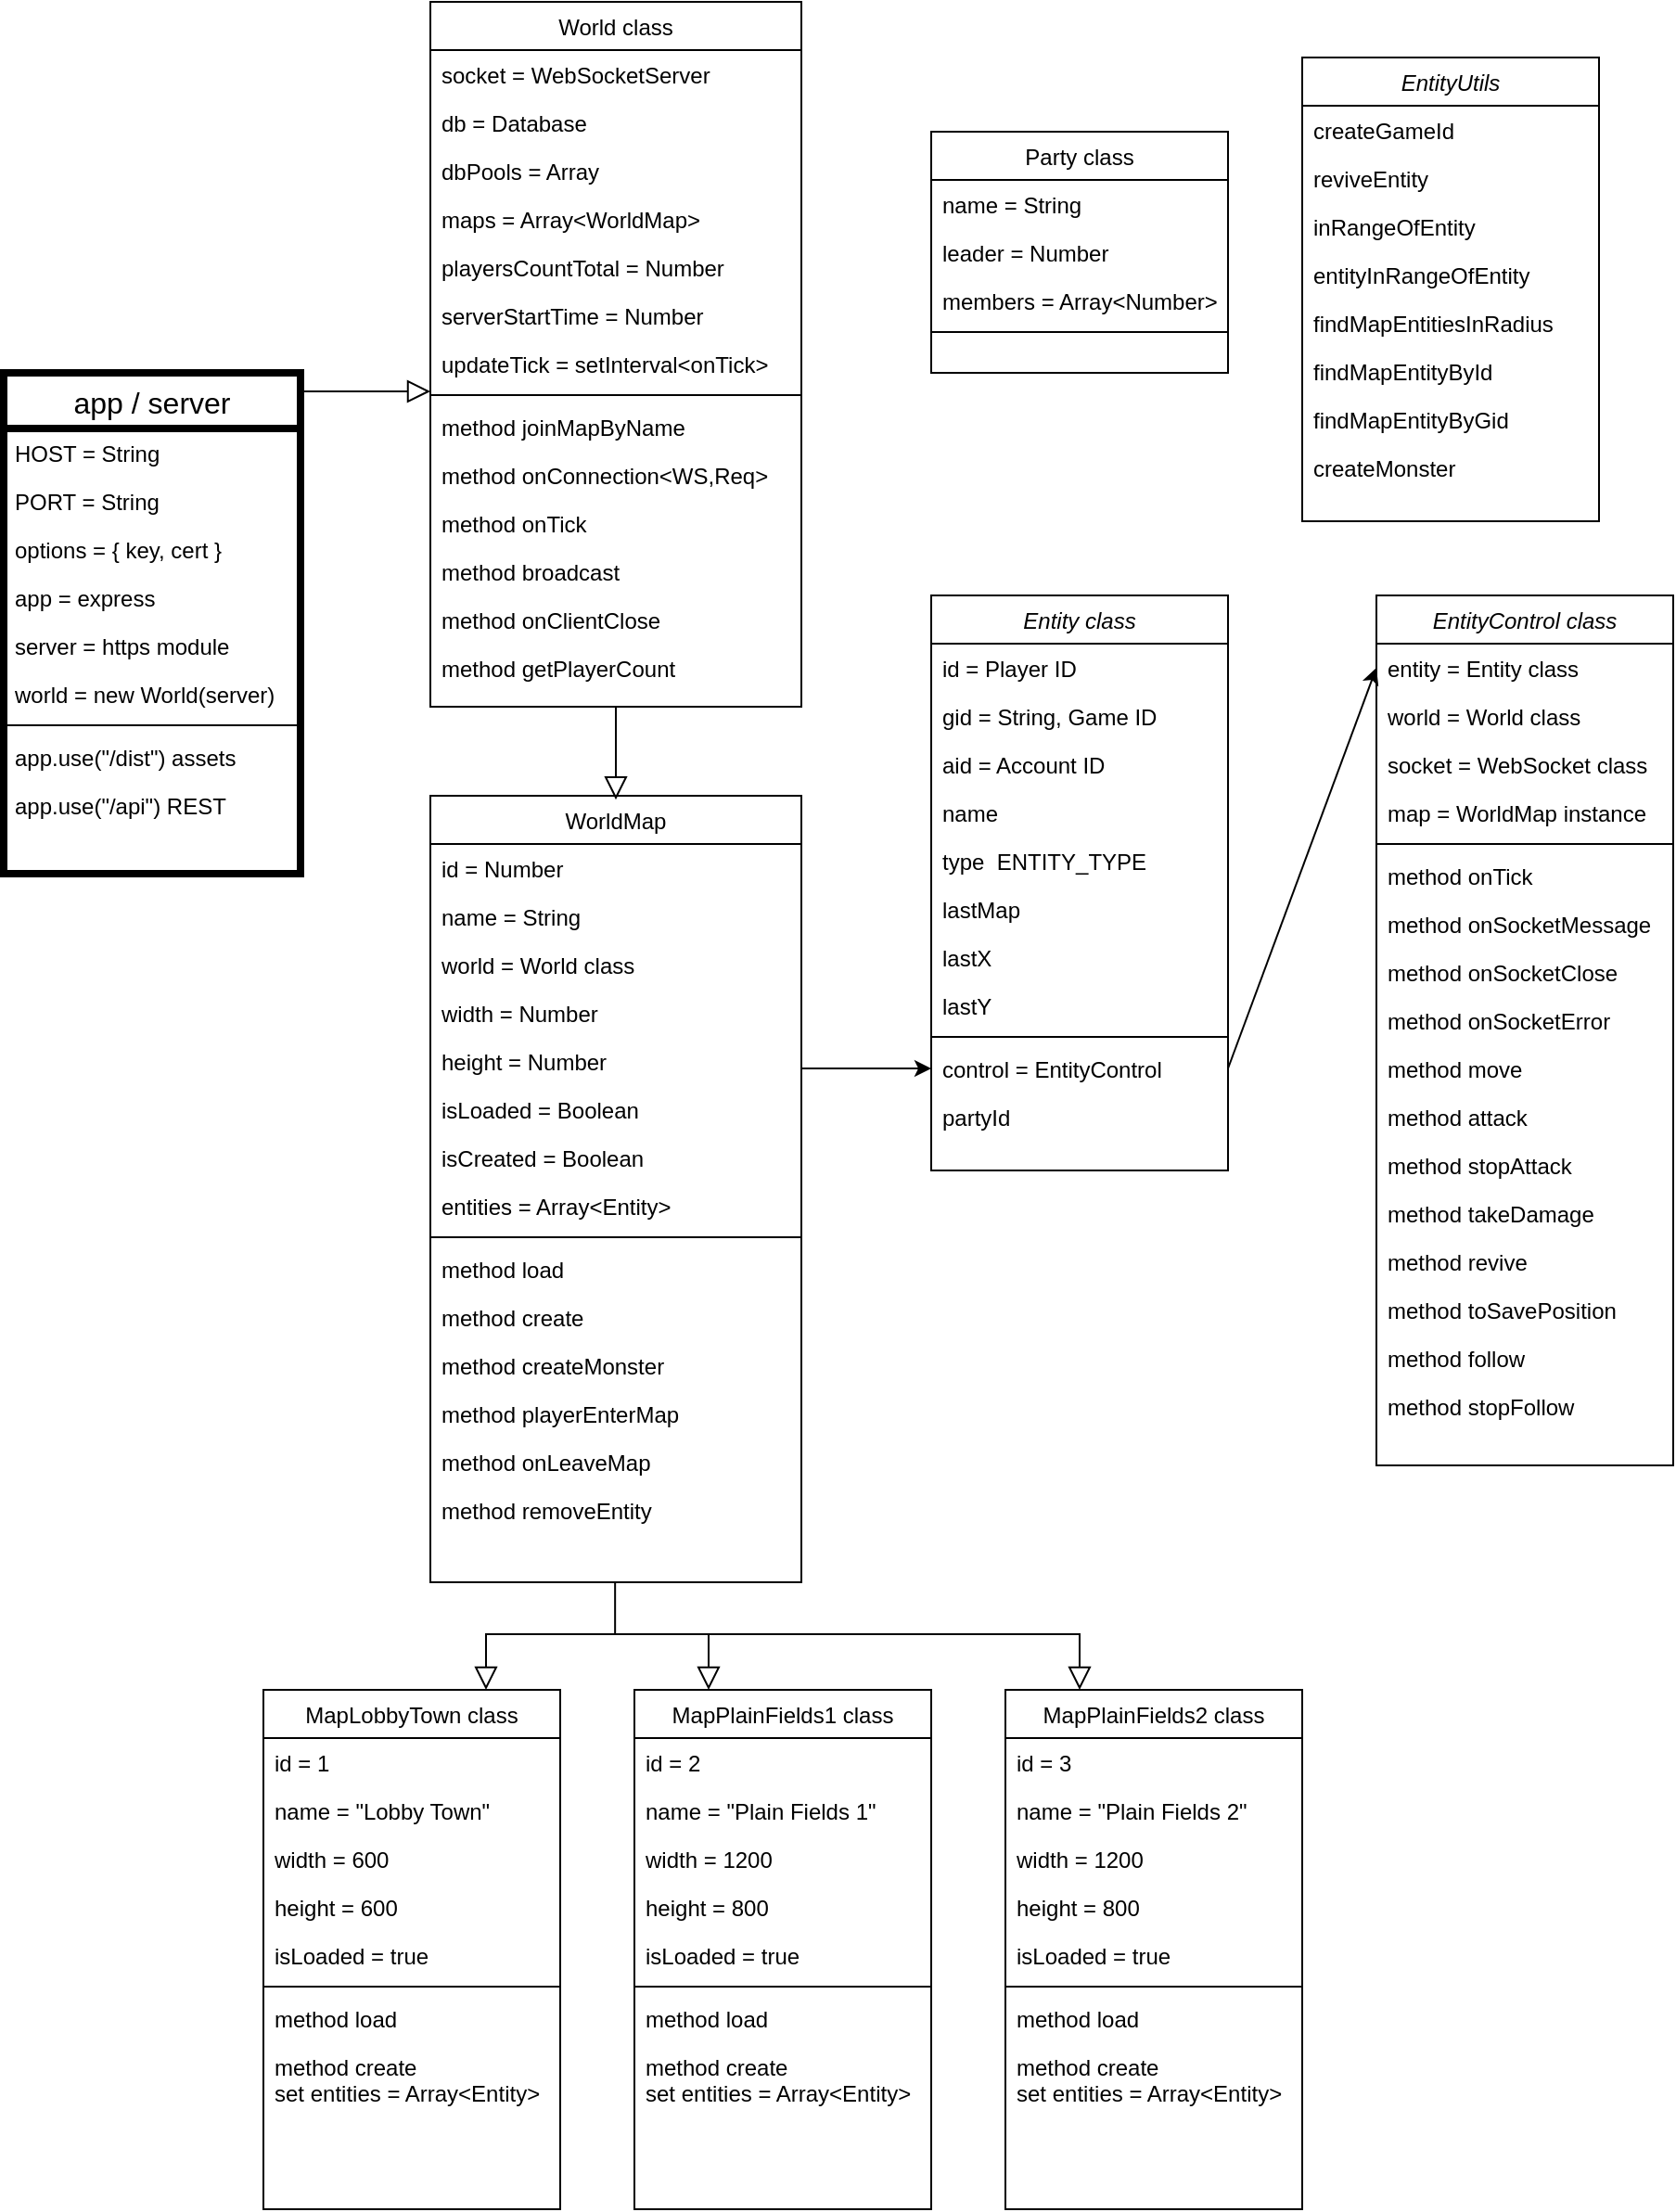 <mxfile>
    <diagram id="C5RBs43oDa-KdzZeNtuy" name="Version 1">
        <mxGraphModel dx="3394" dy="1139" grid="1" gridSize="10" guides="1" tooltips="1" connect="1" arrows="1" fold="1" page="1" pageScale="1" pageWidth="827" pageHeight="1169" math="0" shadow="0">
            <root>
                <mxCell id="WIyWlLk6GJQsqaUBKTNV-0"/>
                <mxCell id="WIyWlLk6GJQsqaUBKTNV-1" parent="WIyWlLk6GJQsqaUBKTNV-0"/>
                <mxCell id="XPPQuo-tTgABeoyh9l_d-0" value="Entity class" style="swimlane;fontStyle=2;align=center;verticalAlign=top;childLayout=stackLayout;horizontal=1;startSize=26;horizontalStack=0;resizeParent=1;resizeLast=0;collapsible=1;marginBottom=0;rounded=0;shadow=0;strokeWidth=1;" parent="WIyWlLk6GJQsqaUBKTNV-1" vertex="1">
                    <mxGeometry x="-280" y="370" width="160" height="310" as="geometry">
                        <mxRectangle x="220" y="120" width="160" height="26" as="alternateBounds"/>
                    </mxGeometry>
                </mxCell>
                <mxCell id="XPPQuo-tTgABeoyh9l_d-1" value="id = Player ID" style="text;align=left;verticalAlign=top;spacingLeft=4;spacingRight=4;overflow=hidden;rotatable=0;points=[[0,0.5],[1,0.5]];portConstraint=eastwest;" parent="XPPQuo-tTgABeoyh9l_d-0" vertex="1">
                    <mxGeometry y="26" width="160" height="26" as="geometry"/>
                </mxCell>
                <mxCell id="XPPQuo-tTgABeoyh9l_d-2" value="gid = String, Game ID" style="text;align=left;verticalAlign=top;spacingLeft=4;spacingRight=4;overflow=hidden;rotatable=0;points=[[0,0.5],[1,0.5]];portConstraint=eastwest;rounded=0;shadow=0;html=0;" parent="XPPQuo-tTgABeoyh9l_d-0" vertex="1">
                    <mxGeometry y="52" width="160" height="26" as="geometry"/>
                </mxCell>
                <mxCell id="XPPQuo-tTgABeoyh9l_d-3" value="aid = Account ID" style="text;align=left;verticalAlign=top;spacingLeft=4;spacingRight=4;overflow=hidden;rotatable=0;points=[[0,0.5],[1,0.5]];portConstraint=eastwest;rounded=0;shadow=0;html=0;" parent="XPPQuo-tTgABeoyh9l_d-0" vertex="1">
                    <mxGeometry y="78" width="160" height="26" as="geometry"/>
                </mxCell>
                <mxCell id="XPPQuo-tTgABeoyh9l_d-4" value="name" style="text;align=left;verticalAlign=top;spacingLeft=4;spacingRight=4;overflow=hidden;rotatable=0;points=[[0,0.5],[1,0.5]];portConstraint=eastwest;rounded=0;shadow=0;html=0;" parent="XPPQuo-tTgABeoyh9l_d-0" vertex="1">
                    <mxGeometry y="104" width="160" height="26" as="geometry"/>
                </mxCell>
                <mxCell id="XPPQuo-tTgABeoyh9l_d-5" value="type  ENTITY_TYPE" style="text;align=left;verticalAlign=top;spacingLeft=4;spacingRight=4;overflow=hidden;rotatable=0;points=[[0,0.5],[1,0.5]];portConstraint=eastwest;rounded=0;shadow=0;html=0;" parent="XPPQuo-tTgABeoyh9l_d-0" vertex="1">
                    <mxGeometry y="130" width="160" height="26" as="geometry"/>
                </mxCell>
                <mxCell id="XPPQuo-tTgABeoyh9l_d-6" value="lastMap" style="text;align=left;verticalAlign=top;spacingLeft=4;spacingRight=4;overflow=hidden;rotatable=0;points=[[0,0.5],[1,0.5]];portConstraint=eastwest;" parent="XPPQuo-tTgABeoyh9l_d-0" vertex="1">
                    <mxGeometry y="156" width="160" height="26" as="geometry"/>
                </mxCell>
                <mxCell id="XPPQuo-tTgABeoyh9l_d-7" value="lastX" style="text;align=left;verticalAlign=top;spacingLeft=4;spacingRight=4;overflow=hidden;rotatable=0;points=[[0,0.5],[1,0.5]];portConstraint=eastwest;rounded=0;shadow=0;html=0;" parent="XPPQuo-tTgABeoyh9l_d-0" vertex="1">
                    <mxGeometry y="182" width="160" height="26" as="geometry"/>
                </mxCell>
                <mxCell id="XPPQuo-tTgABeoyh9l_d-8" value="lastY" style="text;align=left;verticalAlign=top;spacingLeft=4;spacingRight=4;overflow=hidden;rotatable=0;points=[[0,0.5],[1,0.5]];portConstraint=eastwest;rounded=0;shadow=0;html=0;" parent="XPPQuo-tTgABeoyh9l_d-0" vertex="1">
                    <mxGeometry y="208" width="160" height="26" as="geometry"/>
                </mxCell>
                <mxCell id="XPPQuo-tTgABeoyh9l_d-9" value="" style="line;html=1;strokeWidth=1;align=left;verticalAlign=middle;spacingTop=-1;spacingLeft=3;spacingRight=3;rotatable=0;labelPosition=right;points=[];portConstraint=eastwest;" parent="XPPQuo-tTgABeoyh9l_d-0" vertex="1">
                    <mxGeometry y="234" width="160" height="8" as="geometry"/>
                </mxCell>
                <mxCell id="XPPQuo-tTgABeoyh9l_d-10" value="control = EntityControl" style="text;align=left;verticalAlign=top;spacingLeft=4;spacingRight=4;overflow=hidden;rotatable=0;points=[[0,0.5],[1,0.5]];portConstraint=eastwest;rounded=0;shadow=0;html=0;" parent="XPPQuo-tTgABeoyh9l_d-0" vertex="1">
                    <mxGeometry y="242" width="160" height="26" as="geometry"/>
                </mxCell>
                <mxCell id="XPPQuo-tTgABeoyh9l_d-11" value="partyId" style="text;align=left;verticalAlign=top;spacingLeft=4;spacingRight=4;overflow=hidden;rotatable=0;points=[[0,0.5],[1,0.5]];portConstraint=eastwest;rounded=0;shadow=0;html=0;" parent="XPPQuo-tTgABeoyh9l_d-0" vertex="1">
                    <mxGeometry y="268" width="160" height="26" as="geometry"/>
                </mxCell>
                <mxCell id="XPPQuo-tTgABeoyh9l_d-12" value="Party class" style="swimlane;fontStyle=0;align=center;verticalAlign=top;childLayout=stackLayout;horizontal=1;startSize=26;horizontalStack=0;resizeParent=1;resizeLast=0;collapsible=1;marginBottom=0;rounded=0;shadow=0;strokeWidth=1;" parent="WIyWlLk6GJQsqaUBKTNV-1" vertex="1">
                    <mxGeometry x="-280" y="120" width="160" height="130" as="geometry">
                        <mxRectangle x="550" y="140" width="160" height="26" as="alternateBounds"/>
                    </mxGeometry>
                </mxCell>
                <mxCell id="XPPQuo-tTgABeoyh9l_d-13" value="name = String" style="text;align=left;verticalAlign=top;spacingLeft=4;spacingRight=4;overflow=hidden;rotatable=0;points=[[0,0.5],[1,0.5]];portConstraint=eastwest;" parent="XPPQuo-tTgABeoyh9l_d-12" vertex="1">
                    <mxGeometry y="26" width="160" height="26" as="geometry"/>
                </mxCell>
                <mxCell id="XPPQuo-tTgABeoyh9l_d-14" value="leader = Number" style="text;align=left;verticalAlign=top;spacingLeft=4;spacingRight=4;overflow=hidden;rotatable=0;points=[[0,0.5],[1,0.5]];portConstraint=eastwest;rounded=0;shadow=0;html=0;" parent="XPPQuo-tTgABeoyh9l_d-12" vertex="1">
                    <mxGeometry y="52" width="160" height="26" as="geometry"/>
                </mxCell>
                <mxCell id="XPPQuo-tTgABeoyh9l_d-15" value="members = Array&lt;Number&gt;" style="text;align=left;verticalAlign=top;spacingLeft=4;spacingRight=4;overflow=hidden;rotatable=0;points=[[0,0.5],[1,0.5]];portConstraint=eastwest;rounded=0;shadow=0;html=0;" parent="XPPQuo-tTgABeoyh9l_d-12" vertex="1">
                    <mxGeometry y="78" width="160" height="26" as="geometry"/>
                </mxCell>
                <mxCell id="XPPQuo-tTgABeoyh9l_d-16" value="" style="line;html=1;strokeWidth=1;align=left;verticalAlign=middle;spacingTop=-1;spacingLeft=3;spacingRight=3;rotatable=0;labelPosition=right;points=[];portConstraint=eastwest;" parent="XPPQuo-tTgABeoyh9l_d-12" vertex="1">
                    <mxGeometry y="104" width="160" height="8" as="geometry"/>
                </mxCell>
                <mxCell id="XPPQuo-tTgABeoyh9l_d-17" value="EntityControl class" style="swimlane;fontStyle=2;align=center;verticalAlign=top;childLayout=stackLayout;horizontal=1;startSize=26;horizontalStack=0;resizeParent=1;resizeLast=0;collapsible=1;marginBottom=0;rounded=0;shadow=0;strokeWidth=1;" parent="WIyWlLk6GJQsqaUBKTNV-1" vertex="1">
                    <mxGeometry x="-40" y="370" width="160" height="469" as="geometry">
                        <mxRectangle x="220" y="120" width="160" height="26" as="alternateBounds"/>
                    </mxGeometry>
                </mxCell>
                <mxCell id="XPPQuo-tTgABeoyh9l_d-18" value="entity = Entity class" style="text;align=left;verticalAlign=top;spacingLeft=4;spacingRight=4;overflow=hidden;rotatable=0;points=[[0,0.5],[1,0.5]];portConstraint=eastwest;rounded=0;shadow=0;html=0;" parent="XPPQuo-tTgABeoyh9l_d-17" vertex="1">
                    <mxGeometry y="26" width="160" height="26" as="geometry"/>
                </mxCell>
                <mxCell id="XPPQuo-tTgABeoyh9l_d-19" value="world = World class" style="text;align=left;verticalAlign=top;spacingLeft=4;spacingRight=4;overflow=hidden;rotatable=0;points=[[0,0.5],[1,0.5]];portConstraint=eastwest;rounded=0;shadow=0;html=0;" parent="XPPQuo-tTgABeoyh9l_d-17" vertex="1">
                    <mxGeometry y="52" width="160" height="26" as="geometry"/>
                </mxCell>
                <mxCell id="XPPQuo-tTgABeoyh9l_d-20" value="socket = WebSocket class" style="text;align=left;verticalAlign=top;spacingLeft=4;spacingRight=4;overflow=hidden;rotatable=0;points=[[0,0.5],[1,0.5]];portConstraint=eastwest;rounded=0;shadow=0;html=0;" parent="XPPQuo-tTgABeoyh9l_d-17" vertex="1">
                    <mxGeometry y="78" width="160" height="26" as="geometry"/>
                </mxCell>
                <mxCell id="XPPQuo-tTgABeoyh9l_d-21" value="map = WorldMap instance" style="text;align=left;verticalAlign=top;spacingLeft=4;spacingRight=4;overflow=hidden;rotatable=0;points=[[0,0.5],[1,0.5]];portConstraint=eastwest;rounded=0;shadow=0;html=0;" parent="XPPQuo-tTgABeoyh9l_d-17" vertex="1">
                    <mxGeometry y="104" width="160" height="26" as="geometry"/>
                </mxCell>
                <mxCell id="XPPQuo-tTgABeoyh9l_d-22" value="" style="line;html=1;strokeWidth=1;align=left;verticalAlign=middle;spacingTop=-1;spacingLeft=3;spacingRight=3;rotatable=0;labelPosition=right;points=[];portConstraint=eastwest;" parent="XPPQuo-tTgABeoyh9l_d-17" vertex="1">
                    <mxGeometry y="130" width="160" height="8" as="geometry"/>
                </mxCell>
                <mxCell id="XPPQuo-tTgABeoyh9l_d-23" value="method onTick" style="text;align=left;verticalAlign=top;spacingLeft=4;spacingRight=4;overflow=hidden;rotatable=0;points=[[0,0.5],[1,0.5]];portConstraint=eastwest;rounded=0;shadow=0;html=0;" parent="XPPQuo-tTgABeoyh9l_d-17" vertex="1">
                    <mxGeometry y="138" width="160" height="26" as="geometry"/>
                </mxCell>
                <mxCell id="XPPQuo-tTgABeoyh9l_d-24" value="method onSocketMessage" style="text;align=left;verticalAlign=top;spacingLeft=4;spacingRight=4;overflow=hidden;rotatable=0;points=[[0,0.5],[1,0.5]];portConstraint=eastwest;rounded=0;shadow=0;html=0;" parent="XPPQuo-tTgABeoyh9l_d-17" vertex="1">
                    <mxGeometry y="164" width="160" height="26" as="geometry"/>
                </mxCell>
                <mxCell id="XPPQuo-tTgABeoyh9l_d-25" value="method onSocketClose" style="text;align=left;verticalAlign=top;spacingLeft=4;spacingRight=4;overflow=hidden;rotatable=0;points=[[0,0.5],[1,0.5]];portConstraint=eastwest;rounded=0;shadow=0;html=0;" parent="XPPQuo-tTgABeoyh9l_d-17" vertex="1">
                    <mxGeometry y="190" width="160" height="26" as="geometry"/>
                </mxCell>
                <mxCell id="XPPQuo-tTgABeoyh9l_d-26" value="method onSocketError" style="text;align=left;verticalAlign=top;spacingLeft=4;spacingRight=4;overflow=hidden;rotatable=0;points=[[0,0.5],[1,0.5]];portConstraint=eastwest;rounded=0;shadow=0;html=0;" parent="XPPQuo-tTgABeoyh9l_d-17" vertex="1">
                    <mxGeometry y="216" width="160" height="26" as="geometry"/>
                </mxCell>
                <mxCell id="XPPQuo-tTgABeoyh9l_d-27" value="method move" style="text;align=left;verticalAlign=top;spacingLeft=4;spacingRight=4;overflow=hidden;rotatable=0;points=[[0,0.5],[1,0.5]];portConstraint=eastwest;rounded=0;shadow=0;html=0;" parent="XPPQuo-tTgABeoyh9l_d-17" vertex="1">
                    <mxGeometry y="242" width="160" height="26" as="geometry"/>
                </mxCell>
                <mxCell id="XPPQuo-tTgABeoyh9l_d-28" value="method attack" style="text;align=left;verticalAlign=top;spacingLeft=4;spacingRight=4;overflow=hidden;rotatable=0;points=[[0,0.5],[1,0.5]];portConstraint=eastwest;rounded=0;shadow=0;html=0;" parent="XPPQuo-tTgABeoyh9l_d-17" vertex="1">
                    <mxGeometry y="268" width="160" height="26" as="geometry"/>
                </mxCell>
                <mxCell id="XPPQuo-tTgABeoyh9l_d-29" value="method stopAttack" style="text;align=left;verticalAlign=top;spacingLeft=4;spacingRight=4;overflow=hidden;rotatable=0;points=[[0,0.5],[1,0.5]];portConstraint=eastwest;rounded=0;shadow=0;html=0;" parent="XPPQuo-tTgABeoyh9l_d-17" vertex="1">
                    <mxGeometry y="294" width="160" height="26" as="geometry"/>
                </mxCell>
                <mxCell id="XPPQuo-tTgABeoyh9l_d-30" value="method takeDamage" style="text;align=left;verticalAlign=top;spacingLeft=4;spacingRight=4;overflow=hidden;rotatable=0;points=[[0,0.5],[1,0.5]];portConstraint=eastwest;rounded=0;shadow=0;html=0;" parent="XPPQuo-tTgABeoyh9l_d-17" vertex="1">
                    <mxGeometry y="320" width="160" height="26" as="geometry"/>
                </mxCell>
                <mxCell id="XPPQuo-tTgABeoyh9l_d-31" value="method revive" style="text;align=left;verticalAlign=top;spacingLeft=4;spacingRight=4;overflow=hidden;rotatable=0;points=[[0,0.5],[1,0.5]];portConstraint=eastwest;rounded=0;shadow=0;html=0;" parent="XPPQuo-tTgABeoyh9l_d-17" vertex="1">
                    <mxGeometry y="346" width="160" height="26" as="geometry"/>
                </mxCell>
                <mxCell id="XPPQuo-tTgABeoyh9l_d-32" value="method toSavePosition" style="text;align=left;verticalAlign=top;spacingLeft=4;spacingRight=4;overflow=hidden;rotatable=0;points=[[0,0.5],[1,0.5]];portConstraint=eastwest;rounded=0;shadow=0;html=0;" parent="XPPQuo-tTgABeoyh9l_d-17" vertex="1">
                    <mxGeometry y="372" width="160" height="26" as="geometry"/>
                </mxCell>
                <mxCell id="XPPQuo-tTgABeoyh9l_d-33" value="method follow" style="text;align=left;verticalAlign=top;spacingLeft=4;spacingRight=4;overflow=hidden;rotatable=0;points=[[0,0.5],[1,0.5]];portConstraint=eastwest;rounded=0;shadow=0;html=0;" parent="XPPQuo-tTgABeoyh9l_d-17" vertex="1">
                    <mxGeometry y="398" width="160" height="26" as="geometry"/>
                </mxCell>
                <mxCell id="XPPQuo-tTgABeoyh9l_d-34" value="method stopFollow" style="text;align=left;verticalAlign=top;spacingLeft=4;spacingRight=4;overflow=hidden;rotatable=0;points=[[0,0.5],[1,0.5]];portConstraint=eastwest;rounded=0;shadow=0;html=0;" parent="XPPQuo-tTgABeoyh9l_d-17" vertex="1">
                    <mxGeometry y="424" width="160" height="26" as="geometry"/>
                </mxCell>
                <mxCell id="XPPQuo-tTgABeoyh9l_d-35" value="EntityUtils" style="swimlane;fontStyle=2;align=center;verticalAlign=top;childLayout=stackLayout;horizontal=1;startSize=26;horizontalStack=0;resizeParent=1;resizeLast=0;collapsible=1;marginBottom=0;rounded=0;shadow=0;strokeWidth=1;" parent="WIyWlLk6GJQsqaUBKTNV-1" vertex="1">
                    <mxGeometry x="-80" y="80" width="160" height="250" as="geometry">
                        <mxRectangle x="220" y="120" width="160" height="26" as="alternateBounds"/>
                    </mxGeometry>
                </mxCell>
                <mxCell id="XPPQuo-tTgABeoyh9l_d-36" value="createGameId" style="text;align=left;verticalAlign=top;spacingLeft=4;spacingRight=4;overflow=hidden;rotatable=0;points=[[0,0.5],[1,0.5]];portConstraint=eastwest;rounded=0;shadow=0;html=0;" parent="XPPQuo-tTgABeoyh9l_d-35" vertex="1">
                    <mxGeometry y="26" width="160" height="26" as="geometry"/>
                </mxCell>
                <mxCell id="XPPQuo-tTgABeoyh9l_d-37" value="reviveEntity" style="text;align=left;verticalAlign=top;spacingLeft=4;spacingRight=4;overflow=hidden;rotatable=0;points=[[0,0.5],[1,0.5]];portConstraint=eastwest;rounded=0;shadow=0;html=0;" parent="XPPQuo-tTgABeoyh9l_d-35" vertex="1">
                    <mxGeometry y="52" width="160" height="26" as="geometry"/>
                </mxCell>
                <mxCell id="XPPQuo-tTgABeoyh9l_d-38" value="inRangeOfEntity" style="text;align=left;verticalAlign=top;spacingLeft=4;spacingRight=4;overflow=hidden;rotatable=0;points=[[0,0.5],[1,0.5]];portConstraint=eastwest;rounded=0;shadow=0;html=0;" parent="XPPQuo-tTgABeoyh9l_d-35" vertex="1">
                    <mxGeometry y="78" width="160" height="26" as="geometry"/>
                </mxCell>
                <mxCell id="XPPQuo-tTgABeoyh9l_d-39" value="entityInRangeOfEntity" style="text;align=left;verticalAlign=top;spacingLeft=4;spacingRight=4;overflow=hidden;rotatable=0;points=[[0,0.5],[1,0.5]];portConstraint=eastwest;rounded=0;shadow=0;html=0;" parent="XPPQuo-tTgABeoyh9l_d-35" vertex="1">
                    <mxGeometry y="104" width="160" height="26" as="geometry"/>
                </mxCell>
                <mxCell id="XPPQuo-tTgABeoyh9l_d-40" value="findMapEntitiesInRadius" style="text;align=left;verticalAlign=top;spacingLeft=4;spacingRight=4;overflow=hidden;rotatable=0;points=[[0,0.5],[1,0.5]];portConstraint=eastwest;rounded=0;shadow=0;html=0;" parent="XPPQuo-tTgABeoyh9l_d-35" vertex="1">
                    <mxGeometry y="130" width="160" height="26" as="geometry"/>
                </mxCell>
                <mxCell id="XPPQuo-tTgABeoyh9l_d-41" value="findMapEntityById" style="text;align=left;verticalAlign=top;spacingLeft=4;spacingRight=4;overflow=hidden;rotatable=0;points=[[0,0.5],[1,0.5]];portConstraint=eastwest;rounded=0;shadow=0;html=0;" parent="XPPQuo-tTgABeoyh9l_d-35" vertex="1">
                    <mxGeometry y="156" width="160" height="26" as="geometry"/>
                </mxCell>
                <mxCell id="XPPQuo-tTgABeoyh9l_d-42" value="findMapEntityByGid" style="text;align=left;verticalAlign=top;spacingLeft=4;spacingRight=4;overflow=hidden;rotatable=0;points=[[0,0.5],[1,0.5]];portConstraint=eastwest;rounded=0;shadow=0;html=0;" parent="XPPQuo-tTgABeoyh9l_d-35" vertex="1">
                    <mxGeometry y="182" width="160" height="26" as="geometry"/>
                </mxCell>
                <mxCell id="XPPQuo-tTgABeoyh9l_d-43" value="createMonster" style="text;align=left;verticalAlign=top;spacingLeft=4;spacingRight=4;overflow=hidden;rotatable=0;points=[[0,0.5],[1,0.5]];portConstraint=eastwest;rounded=0;shadow=0;html=0;" parent="XPPQuo-tTgABeoyh9l_d-35" vertex="1">
                    <mxGeometry y="208" width="160" height="26" as="geometry"/>
                </mxCell>
                <mxCell id="XPPQuo-tTgABeoyh9l_d-44" value="WorldMap" style="swimlane;fontStyle=0;align=center;verticalAlign=top;childLayout=stackLayout;horizontal=1;startSize=26;horizontalStack=0;resizeParent=1;resizeLast=0;collapsible=1;marginBottom=0;rounded=0;shadow=0;strokeWidth=1;" parent="WIyWlLk6GJQsqaUBKTNV-1" vertex="1">
                    <mxGeometry x="-550" y="478" width="200" height="424" as="geometry">
                        <mxRectangle x="550" y="140" width="160" height="26" as="alternateBounds"/>
                    </mxGeometry>
                </mxCell>
                <mxCell id="XPPQuo-tTgABeoyh9l_d-45" value="id = Number" style="text;align=left;verticalAlign=top;spacingLeft=4;spacingRight=4;overflow=hidden;rotatable=0;points=[[0,0.5],[1,0.5]];portConstraint=eastwest;" parent="XPPQuo-tTgABeoyh9l_d-44" vertex="1">
                    <mxGeometry y="26" width="200" height="26" as="geometry"/>
                </mxCell>
                <mxCell id="XPPQuo-tTgABeoyh9l_d-46" value="name = String" style="text;align=left;verticalAlign=top;spacingLeft=4;spacingRight=4;overflow=hidden;rotatable=0;points=[[0,0.5],[1,0.5]];portConstraint=eastwest;rounded=0;shadow=0;html=0;" parent="XPPQuo-tTgABeoyh9l_d-44" vertex="1">
                    <mxGeometry y="52" width="200" height="26" as="geometry"/>
                </mxCell>
                <mxCell id="XPPQuo-tTgABeoyh9l_d-47" value="world = World class" style="text;align=left;verticalAlign=top;spacingLeft=4;spacingRight=4;overflow=hidden;rotatable=0;points=[[0,0.5],[1,0.5]];portConstraint=eastwest;rounded=0;shadow=0;html=0;" parent="XPPQuo-tTgABeoyh9l_d-44" vertex="1">
                    <mxGeometry y="78" width="200" height="26" as="geometry"/>
                </mxCell>
                <mxCell id="XPPQuo-tTgABeoyh9l_d-48" value="width = Number" style="text;align=left;verticalAlign=top;spacingLeft=4;spacingRight=4;overflow=hidden;rotatable=0;points=[[0,0.5],[1,0.5]];portConstraint=eastwest;" parent="XPPQuo-tTgABeoyh9l_d-44" vertex="1">
                    <mxGeometry y="104" width="200" height="26" as="geometry"/>
                </mxCell>
                <mxCell id="XPPQuo-tTgABeoyh9l_d-49" value="height = Number" style="text;align=left;verticalAlign=top;spacingLeft=4;spacingRight=4;overflow=hidden;rotatable=0;points=[[0,0.5],[1,0.5]];portConstraint=eastwest;" parent="XPPQuo-tTgABeoyh9l_d-44" vertex="1">
                    <mxGeometry y="130" width="200" height="26" as="geometry"/>
                </mxCell>
                <mxCell id="XPPQuo-tTgABeoyh9l_d-50" value="isLoaded = Boolean" style="text;align=left;verticalAlign=top;spacingLeft=4;spacingRight=4;overflow=hidden;rotatable=0;points=[[0,0.5],[1,0.5]];portConstraint=eastwest;" parent="XPPQuo-tTgABeoyh9l_d-44" vertex="1">
                    <mxGeometry y="156" width="200" height="26" as="geometry"/>
                </mxCell>
                <mxCell id="XPPQuo-tTgABeoyh9l_d-51" value="isCreated = Boolean" style="text;align=left;verticalAlign=top;spacingLeft=4;spacingRight=4;overflow=hidden;rotatable=0;points=[[0,0.5],[1,0.5]];portConstraint=eastwest;" parent="XPPQuo-tTgABeoyh9l_d-44" vertex="1">
                    <mxGeometry y="182" width="200" height="26" as="geometry"/>
                </mxCell>
                <mxCell id="XPPQuo-tTgABeoyh9l_d-52" value="entities = Array&lt;Entity&gt;" style="text;align=left;verticalAlign=top;spacingLeft=4;spacingRight=4;overflow=hidden;rotatable=0;points=[[0,0.5],[1,0.5]];portConstraint=eastwest;" parent="XPPQuo-tTgABeoyh9l_d-44" vertex="1">
                    <mxGeometry y="208" width="200" height="26" as="geometry"/>
                </mxCell>
                <mxCell id="XPPQuo-tTgABeoyh9l_d-53" value="" style="line;html=1;strokeWidth=1;align=left;verticalAlign=middle;spacingTop=-1;spacingLeft=3;spacingRight=3;rotatable=0;labelPosition=right;points=[];portConstraint=eastwest;" parent="XPPQuo-tTgABeoyh9l_d-44" vertex="1">
                    <mxGeometry y="234" width="200" height="8" as="geometry"/>
                </mxCell>
                <mxCell id="XPPQuo-tTgABeoyh9l_d-54" value="method load" style="text;align=left;verticalAlign=top;spacingLeft=4;spacingRight=4;overflow=hidden;rotatable=0;points=[[0,0.5],[1,0.5]];portConstraint=eastwest;" parent="XPPQuo-tTgABeoyh9l_d-44" vertex="1">
                    <mxGeometry y="242" width="200" height="26" as="geometry"/>
                </mxCell>
                <mxCell id="XPPQuo-tTgABeoyh9l_d-55" value="method create" style="text;align=left;verticalAlign=top;spacingLeft=4;spacingRight=4;overflow=hidden;rotatable=0;points=[[0,0.5],[1,0.5]];portConstraint=eastwest;" parent="XPPQuo-tTgABeoyh9l_d-44" vertex="1">
                    <mxGeometry y="268" width="200" height="26" as="geometry"/>
                </mxCell>
                <mxCell id="XPPQuo-tTgABeoyh9l_d-56" value="method createMonster" style="text;align=left;verticalAlign=top;spacingLeft=4;spacingRight=4;overflow=hidden;rotatable=0;points=[[0,0.5],[1,0.5]];portConstraint=eastwest;" parent="XPPQuo-tTgABeoyh9l_d-44" vertex="1">
                    <mxGeometry y="294" width="200" height="26" as="geometry"/>
                </mxCell>
                <mxCell id="XPPQuo-tTgABeoyh9l_d-57" value="method playerEnterMap" style="text;align=left;verticalAlign=top;spacingLeft=4;spacingRight=4;overflow=hidden;rotatable=0;points=[[0,0.5],[1,0.5]];portConstraint=eastwest;" parent="XPPQuo-tTgABeoyh9l_d-44" vertex="1">
                    <mxGeometry y="320" width="200" height="26" as="geometry"/>
                </mxCell>
                <mxCell id="XPPQuo-tTgABeoyh9l_d-58" value="method onLeaveMap" style="text;align=left;verticalAlign=top;spacingLeft=4;spacingRight=4;overflow=hidden;rotatable=0;points=[[0,0.5],[1,0.5]];portConstraint=eastwest;" parent="XPPQuo-tTgABeoyh9l_d-44" vertex="1">
                    <mxGeometry y="346" width="200" height="26" as="geometry"/>
                </mxCell>
                <mxCell id="XPPQuo-tTgABeoyh9l_d-59" value="method removeEntity" style="text;align=left;verticalAlign=top;spacingLeft=4;spacingRight=4;overflow=hidden;rotatable=0;points=[[0,0.5],[1,0.5]];portConstraint=eastwest;" parent="XPPQuo-tTgABeoyh9l_d-44" vertex="1">
                    <mxGeometry y="372" width="200" height="26" as="geometry"/>
                </mxCell>
                <mxCell id="XPPQuo-tTgABeoyh9l_d-60" value="MapLobbyTown class" style="swimlane;fontStyle=0;align=center;verticalAlign=top;childLayout=stackLayout;horizontal=1;startSize=26;horizontalStack=0;resizeParent=1;resizeLast=0;collapsible=1;marginBottom=0;rounded=0;shadow=0;strokeWidth=1;" parent="WIyWlLk6GJQsqaUBKTNV-1" vertex="1">
                    <mxGeometry x="-640" y="960" width="160" height="280" as="geometry">
                        <mxRectangle x="550" y="140" width="160" height="26" as="alternateBounds"/>
                    </mxGeometry>
                </mxCell>
                <mxCell id="XPPQuo-tTgABeoyh9l_d-61" value="id = 1" style="text;align=left;verticalAlign=top;spacingLeft=4;spacingRight=4;overflow=hidden;rotatable=0;points=[[0,0.5],[1,0.5]];portConstraint=eastwest;" parent="XPPQuo-tTgABeoyh9l_d-60" vertex="1">
                    <mxGeometry y="26" width="160" height="26" as="geometry"/>
                </mxCell>
                <mxCell id="XPPQuo-tTgABeoyh9l_d-62" value="name = &quot;Lobby Town&quot;" style="text;align=left;verticalAlign=top;spacingLeft=4;spacingRight=4;overflow=hidden;rotatable=0;points=[[0,0.5],[1,0.5]];portConstraint=eastwest;rounded=0;shadow=0;html=0;" parent="XPPQuo-tTgABeoyh9l_d-60" vertex="1">
                    <mxGeometry y="52" width="160" height="26" as="geometry"/>
                </mxCell>
                <mxCell id="XPPQuo-tTgABeoyh9l_d-63" value="width = 600" style="text;align=left;verticalAlign=top;spacingLeft=4;spacingRight=4;overflow=hidden;rotatable=0;points=[[0,0.5],[1,0.5]];portConstraint=eastwest;" parent="XPPQuo-tTgABeoyh9l_d-60" vertex="1">
                    <mxGeometry y="78" width="160" height="26" as="geometry"/>
                </mxCell>
                <mxCell id="XPPQuo-tTgABeoyh9l_d-64" value="height = 600" style="text;align=left;verticalAlign=top;spacingLeft=4;spacingRight=4;overflow=hidden;rotatable=0;points=[[0,0.5],[1,0.5]];portConstraint=eastwest;" parent="XPPQuo-tTgABeoyh9l_d-60" vertex="1">
                    <mxGeometry y="104" width="160" height="26" as="geometry"/>
                </mxCell>
                <mxCell id="XPPQuo-tTgABeoyh9l_d-65" value="isLoaded = true" style="text;align=left;verticalAlign=top;spacingLeft=4;spacingRight=4;overflow=hidden;rotatable=0;points=[[0,0.5],[1,0.5]];portConstraint=eastwest;" parent="XPPQuo-tTgABeoyh9l_d-60" vertex="1">
                    <mxGeometry y="130" width="160" height="26" as="geometry"/>
                </mxCell>
                <mxCell id="XPPQuo-tTgABeoyh9l_d-66" value="" style="line;html=1;strokeWidth=1;align=left;verticalAlign=middle;spacingTop=-1;spacingLeft=3;spacingRight=3;rotatable=0;labelPosition=right;points=[];portConstraint=eastwest;" parent="XPPQuo-tTgABeoyh9l_d-60" vertex="1">
                    <mxGeometry y="156" width="160" height="8" as="geometry"/>
                </mxCell>
                <mxCell id="XPPQuo-tTgABeoyh9l_d-67" value="method load" style="text;align=left;verticalAlign=top;spacingLeft=4;spacingRight=4;overflow=hidden;rotatable=0;points=[[0,0.5],[1,0.5]];portConstraint=eastwest;" parent="XPPQuo-tTgABeoyh9l_d-60" vertex="1">
                    <mxGeometry y="164" width="160" height="26" as="geometry"/>
                </mxCell>
                <mxCell id="XPPQuo-tTgABeoyh9l_d-68" value="method create&#xa;set entities = Array&lt;Entity&gt;" style="text;align=left;verticalAlign=top;spacingLeft=4;spacingRight=4;overflow=hidden;rotatable=0;points=[[0,0.5],[1,0.5]];portConstraint=eastwest;" parent="XPPQuo-tTgABeoyh9l_d-60" vertex="1">
                    <mxGeometry y="190" width="160" height="44" as="geometry"/>
                </mxCell>
                <mxCell id="XPPQuo-tTgABeoyh9l_d-69" value="" style="endArrow=block;endSize=10;endFill=0;shadow=0;strokeWidth=1;rounded=0;curved=0;edgeStyle=elbowEdgeStyle;elbow=vertical;exitX=0.5;exitY=1;exitDx=0;exitDy=0;entryX=0.75;entryY=0;entryDx=0;entryDy=0;" parent="WIyWlLk6GJQsqaUBKTNV-1" target="XPPQuo-tTgABeoyh9l_d-60" edge="1">
                    <mxGeometry width="160" relative="1" as="geometry">
                        <mxPoint x="-450.42" y="902" as="sourcePoint"/>
                        <mxPoint x="-450.42" y="960" as="targetPoint"/>
                        <Array as="points">
                            <mxPoint x="-460.42" y="930"/>
                            <mxPoint x="-460.42" y="930"/>
                        </Array>
                    </mxGeometry>
                </mxCell>
                <mxCell id="XPPQuo-tTgABeoyh9l_d-70" value="" style="endArrow=block;endSize=10;endFill=0;shadow=0;strokeWidth=1;rounded=0;curved=0;edgeStyle=elbowEdgeStyle;elbow=vertical;entryX=0.25;entryY=0;entryDx=0;entryDy=0;" parent="WIyWlLk6GJQsqaUBKTNV-1" target="XPPQuo-tTgABeoyh9l_d-71" edge="1">
                    <mxGeometry width="160" relative="1" as="geometry">
                        <mxPoint x="-450" y="930" as="sourcePoint"/>
                        <mxPoint x="-420" y="960" as="targetPoint"/>
                        <Array as="points">
                            <mxPoint x="-440" y="930"/>
                            <mxPoint x="-330" y="918"/>
                        </Array>
                    </mxGeometry>
                </mxCell>
                <mxCell id="XPPQuo-tTgABeoyh9l_d-71" value="MapPlainFields1 class" style="swimlane;fontStyle=0;align=center;verticalAlign=top;childLayout=stackLayout;horizontal=1;startSize=26;horizontalStack=0;resizeParent=1;resizeLast=0;collapsible=1;marginBottom=0;rounded=0;shadow=0;strokeWidth=1;" parent="WIyWlLk6GJQsqaUBKTNV-1" vertex="1">
                    <mxGeometry x="-440" y="960" width="160" height="280" as="geometry">
                        <mxRectangle x="550" y="140" width="160" height="26" as="alternateBounds"/>
                    </mxGeometry>
                </mxCell>
                <mxCell id="XPPQuo-tTgABeoyh9l_d-72" value="id = 2" style="text;align=left;verticalAlign=top;spacingLeft=4;spacingRight=4;overflow=hidden;rotatable=0;points=[[0,0.5],[1,0.5]];portConstraint=eastwest;" parent="XPPQuo-tTgABeoyh9l_d-71" vertex="1">
                    <mxGeometry y="26" width="160" height="26" as="geometry"/>
                </mxCell>
                <mxCell id="XPPQuo-tTgABeoyh9l_d-73" value="name = &quot;Plain Fields 1&quot;" style="text;align=left;verticalAlign=top;spacingLeft=4;spacingRight=4;overflow=hidden;rotatable=0;points=[[0,0.5],[1,0.5]];portConstraint=eastwest;rounded=0;shadow=0;html=0;" parent="XPPQuo-tTgABeoyh9l_d-71" vertex="1">
                    <mxGeometry y="52" width="160" height="26" as="geometry"/>
                </mxCell>
                <mxCell id="XPPQuo-tTgABeoyh9l_d-74" value="width = 1200" style="text;align=left;verticalAlign=top;spacingLeft=4;spacingRight=4;overflow=hidden;rotatable=0;points=[[0,0.5],[1,0.5]];portConstraint=eastwest;" parent="XPPQuo-tTgABeoyh9l_d-71" vertex="1">
                    <mxGeometry y="78" width="160" height="26" as="geometry"/>
                </mxCell>
                <mxCell id="XPPQuo-tTgABeoyh9l_d-75" value="height = 800" style="text;align=left;verticalAlign=top;spacingLeft=4;spacingRight=4;overflow=hidden;rotatable=0;points=[[0,0.5],[1,0.5]];portConstraint=eastwest;" parent="XPPQuo-tTgABeoyh9l_d-71" vertex="1">
                    <mxGeometry y="104" width="160" height="26" as="geometry"/>
                </mxCell>
                <mxCell id="XPPQuo-tTgABeoyh9l_d-76" value="isLoaded = true" style="text;align=left;verticalAlign=top;spacingLeft=4;spacingRight=4;overflow=hidden;rotatable=0;points=[[0,0.5],[1,0.5]];portConstraint=eastwest;" parent="XPPQuo-tTgABeoyh9l_d-71" vertex="1">
                    <mxGeometry y="130" width="160" height="26" as="geometry"/>
                </mxCell>
                <mxCell id="XPPQuo-tTgABeoyh9l_d-77" value="" style="line;html=1;strokeWidth=1;align=left;verticalAlign=middle;spacingTop=-1;spacingLeft=3;spacingRight=3;rotatable=0;labelPosition=right;points=[];portConstraint=eastwest;" parent="XPPQuo-tTgABeoyh9l_d-71" vertex="1">
                    <mxGeometry y="156" width="160" height="8" as="geometry"/>
                </mxCell>
                <mxCell id="XPPQuo-tTgABeoyh9l_d-78" value="method load" style="text;align=left;verticalAlign=top;spacingLeft=4;spacingRight=4;overflow=hidden;rotatable=0;points=[[0,0.5],[1,0.5]];portConstraint=eastwest;" parent="XPPQuo-tTgABeoyh9l_d-71" vertex="1">
                    <mxGeometry y="164" width="160" height="26" as="geometry"/>
                </mxCell>
                <mxCell id="XPPQuo-tTgABeoyh9l_d-79" value="method create &#xa;set entities = Array&lt;Entity&gt;" style="text;align=left;verticalAlign=top;spacingLeft=4;spacingRight=4;overflow=hidden;rotatable=0;points=[[0,0.5],[1,0.5]];portConstraint=eastwest;" parent="XPPQuo-tTgABeoyh9l_d-71" vertex="1">
                    <mxGeometry y="190" width="160" height="44" as="geometry"/>
                </mxCell>
                <mxCell id="XPPQuo-tTgABeoyh9l_d-80" value="World class" style="swimlane;fontStyle=0;align=center;verticalAlign=top;childLayout=stackLayout;horizontal=1;startSize=26;horizontalStack=0;resizeParent=1;resizeLast=0;collapsible=1;marginBottom=0;rounded=0;shadow=0;strokeWidth=1;" parent="WIyWlLk6GJQsqaUBKTNV-1" vertex="1">
                    <mxGeometry x="-550" y="50" width="200" height="380" as="geometry">
                        <mxRectangle x="550" y="140" width="160" height="26" as="alternateBounds"/>
                    </mxGeometry>
                </mxCell>
                <mxCell id="XPPQuo-tTgABeoyh9l_d-81" value="socket = WebSocketServer" style="text;align=left;verticalAlign=top;spacingLeft=4;spacingRight=4;overflow=hidden;rotatable=0;points=[[0,0.5],[1,0.5]];portConstraint=eastwest;" parent="XPPQuo-tTgABeoyh9l_d-80" vertex="1">
                    <mxGeometry y="26" width="200" height="26" as="geometry"/>
                </mxCell>
                <mxCell id="XPPQuo-tTgABeoyh9l_d-82" value="db = Database" style="text;align=left;verticalAlign=top;spacingLeft=4;spacingRight=4;overflow=hidden;rotatable=0;points=[[0,0.5],[1,0.5]];portConstraint=eastwest;rounded=0;shadow=0;html=0;" parent="XPPQuo-tTgABeoyh9l_d-80" vertex="1">
                    <mxGeometry y="52" width="200" height="26" as="geometry"/>
                </mxCell>
                <mxCell id="XPPQuo-tTgABeoyh9l_d-83" value="dbPools = Array" style="text;align=left;verticalAlign=top;spacingLeft=4;spacingRight=4;overflow=hidden;rotatable=0;points=[[0,0.5],[1,0.5]];portConstraint=eastwest;rounded=0;shadow=0;html=0;" parent="XPPQuo-tTgABeoyh9l_d-80" vertex="1">
                    <mxGeometry y="78" width="200" height="26" as="geometry"/>
                </mxCell>
                <mxCell id="XPPQuo-tTgABeoyh9l_d-84" value="maps = Array&lt;WorldMap&gt;" style="text;align=left;verticalAlign=top;spacingLeft=4;spacingRight=4;overflow=hidden;rotatable=0;points=[[0,0.5],[1,0.5]];portConstraint=eastwest;rounded=0;shadow=0;html=0;" parent="XPPQuo-tTgABeoyh9l_d-80" vertex="1">
                    <mxGeometry y="104" width="200" height="26" as="geometry"/>
                </mxCell>
                <mxCell id="XPPQuo-tTgABeoyh9l_d-85" value="playersCountTotal = Number" style="text;align=left;verticalAlign=top;spacingLeft=4;spacingRight=4;overflow=hidden;rotatable=0;points=[[0,0.5],[1,0.5]];portConstraint=eastwest;rounded=0;shadow=0;html=0;" parent="XPPQuo-tTgABeoyh9l_d-80" vertex="1">
                    <mxGeometry y="130" width="200" height="26" as="geometry"/>
                </mxCell>
                <mxCell id="XPPQuo-tTgABeoyh9l_d-86" value="serverStartTime = Number" style="text;align=left;verticalAlign=top;spacingLeft=4;spacingRight=4;overflow=hidden;rotatable=0;points=[[0,0.5],[1,0.5]];portConstraint=eastwest;rounded=0;shadow=0;html=0;" parent="XPPQuo-tTgABeoyh9l_d-80" vertex="1">
                    <mxGeometry y="156" width="200" height="26" as="geometry"/>
                </mxCell>
                <mxCell id="XPPQuo-tTgABeoyh9l_d-87" value="updateTick = setInterval&lt;onTick&gt;" style="text;align=left;verticalAlign=top;spacingLeft=4;spacingRight=4;overflow=hidden;rotatable=0;points=[[0,0.5],[1,0.5]];portConstraint=eastwest;rounded=0;shadow=0;html=0;" parent="XPPQuo-tTgABeoyh9l_d-80" vertex="1">
                    <mxGeometry y="182" width="200" height="26" as="geometry"/>
                </mxCell>
                <mxCell id="XPPQuo-tTgABeoyh9l_d-88" value="" style="line;html=1;strokeWidth=1;align=left;verticalAlign=middle;spacingTop=-1;spacingLeft=3;spacingRight=3;rotatable=0;labelPosition=right;points=[];portConstraint=eastwest;" parent="XPPQuo-tTgABeoyh9l_d-80" vertex="1">
                    <mxGeometry y="208" width="200" height="8" as="geometry"/>
                </mxCell>
                <mxCell id="XPPQuo-tTgABeoyh9l_d-89" value="method joinMapByName" style="text;align=left;verticalAlign=top;spacingLeft=4;spacingRight=4;overflow=hidden;rotatable=0;points=[[0,0.5],[1,0.5]];portConstraint=eastwest;rounded=0;shadow=0;html=0;" parent="XPPQuo-tTgABeoyh9l_d-80" vertex="1">
                    <mxGeometry y="216" width="200" height="26" as="geometry"/>
                </mxCell>
                <mxCell id="XPPQuo-tTgABeoyh9l_d-90" value="method onConnection&lt;WS,Req&gt;" style="text;align=left;verticalAlign=top;spacingLeft=4;spacingRight=4;overflow=hidden;rotatable=0;points=[[0,0.5],[1,0.5]];portConstraint=eastwest;rounded=0;shadow=0;html=0;" parent="XPPQuo-tTgABeoyh9l_d-80" vertex="1">
                    <mxGeometry y="242" width="200" height="26" as="geometry"/>
                </mxCell>
                <mxCell id="XPPQuo-tTgABeoyh9l_d-91" value="method onTick" style="text;align=left;verticalAlign=top;spacingLeft=4;spacingRight=4;overflow=hidden;rotatable=0;points=[[0,0.5],[1,0.5]];portConstraint=eastwest;rounded=0;shadow=0;html=0;" parent="XPPQuo-tTgABeoyh9l_d-80" vertex="1">
                    <mxGeometry y="268" width="200" height="26" as="geometry"/>
                </mxCell>
                <mxCell id="XPPQuo-tTgABeoyh9l_d-92" value="method broadcast" style="text;align=left;verticalAlign=top;spacingLeft=4;spacingRight=4;overflow=hidden;rotatable=0;points=[[0,0.5],[1,0.5]];portConstraint=eastwest;rounded=0;shadow=0;html=0;" parent="XPPQuo-tTgABeoyh9l_d-80" vertex="1">
                    <mxGeometry y="294" width="200" height="26" as="geometry"/>
                </mxCell>
                <mxCell id="XPPQuo-tTgABeoyh9l_d-93" value="method onClientClose" style="text;align=left;verticalAlign=top;spacingLeft=4;spacingRight=4;overflow=hidden;rotatable=0;points=[[0,0.5],[1,0.5]];portConstraint=eastwest;rounded=0;shadow=0;html=0;" parent="XPPQuo-tTgABeoyh9l_d-80" vertex="1">
                    <mxGeometry y="320" width="200" height="26" as="geometry"/>
                </mxCell>
                <mxCell id="XPPQuo-tTgABeoyh9l_d-94" value="method getPlayerCount" style="text;align=left;verticalAlign=top;spacingLeft=4;spacingRight=4;overflow=hidden;rotatable=0;points=[[0,0.5],[1,0.5]];portConstraint=eastwest;rounded=0;shadow=0;html=0;" parent="XPPQuo-tTgABeoyh9l_d-80" vertex="1">
                    <mxGeometry y="346" width="200" height="26" as="geometry"/>
                </mxCell>
                <mxCell id="XPPQuo-tTgABeoyh9l_d-95" value="" style="endArrow=block;endSize=10;endFill=0;shadow=0;strokeWidth=1;rounded=0;curved=0;edgeStyle=elbowEdgeStyle;elbow=vertical;exitX=0.5;exitY=1;exitDx=0;exitDy=0;entryX=0.5;entryY=0.005;entryDx=0;entryDy=0;entryPerimeter=0;" parent="WIyWlLk6GJQsqaUBKTNV-1" source="XPPQuo-tTgABeoyh9l_d-80" target="XPPQuo-tTgABeoyh9l_d-44" edge="1">
                    <mxGeometry width="160" relative="1" as="geometry">
                        <mxPoint x="-460" y="440" as="sourcePoint"/>
                        <mxPoint x="-450" y="470" as="targetPoint"/>
                        <Array as="points">
                            <mxPoint x="-490" y="450"/>
                            <mxPoint x="-570" y="408"/>
                        </Array>
                    </mxGeometry>
                </mxCell>
                <mxCell id="XPPQuo-tTgABeoyh9l_d-96" value="app / server" style="swimlane;fontStyle=0;align=center;verticalAlign=top;childLayout=stackLayout;horizontal=1;startSize=30;horizontalStack=0;resizeParent=1;resizeLast=0;collapsible=1;marginBottom=0;rounded=0;shadow=0;strokeWidth=4;fontSize=16;" parent="WIyWlLk6GJQsqaUBKTNV-1" vertex="1">
                    <mxGeometry x="-780" y="250" width="160" height="270" as="geometry">
                        <mxRectangle x="550" y="140" width="160" height="26" as="alternateBounds"/>
                    </mxGeometry>
                </mxCell>
                <mxCell id="XPPQuo-tTgABeoyh9l_d-97" value="HOST = String" style="text;align=left;verticalAlign=top;spacingLeft=4;spacingRight=4;overflow=hidden;rotatable=0;points=[[0,0.5],[1,0.5]];portConstraint=eastwest;" parent="XPPQuo-tTgABeoyh9l_d-96" vertex="1">
                    <mxGeometry y="30" width="160" height="26" as="geometry"/>
                </mxCell>
                <mxCell id="XPPQuo-tTgABeoyh9l_d-98" value="PORT = String" style="text;align=left;verticalAlign=top;spacingLeft=4;spacingRight=4;overflow=hidden;rotatable=0;points=[[0,0.5],[1,0.5]];portConstraint=eastwest;rounded=0;shadow=0;html=0;" parent="XPPQuo-tTgABeoyh9l_d-96" vertex="1">
                    <mxGeometry y="56" width="160" height="26" as="geometry"/>
                </mxCell>
                <mxCell id="XPPQuo-tTgABeoyh9l_d-99" value="options = { key, cert }" style="text;align=left;verticalAlign=top;spacingLeft=4;spacingRight=4;overflow=hidden;rotatable=0;points=[[0,0.5],[1,0.5]];portConstraint=eastwest;rounded=0;shadow=0;html=0;" parent="XPPQuo-tTgABeoyh9l_d-96" vertex="1">
                    <mxGeometry y="82" width="160" height="26" as="geometry"/>
                </mxCell>
                <mxCell id="XPPQuo-tTgABeoyh9l_d-100" value="app = express" style="text;align=left;verticalAlign=top;spacingLeft=4;spacingRight=4;overflow=hidden;rotatable=0;points=[[0,0.5],[1,0.5]];portConstraint=eastwest;rounded=0;shadow=0;html=0;" parent="XPPQuo-tTgABeoyh9l_d-96" vertex="1">
                    <mxGeometry y="108" width="160" height="26" as="geometry"/>
                </mxCell>
                <mxCell id="XPPQuo-tTgABeoyh9l_d-101" value="server = https module" style="text;align=left;verticalAlign=top;spacingLeft=4;spacingRight=4;overflow=hidden;rotatable=0;points=[[0,0.5],[1,0.5]];portConstraint=eastwest;rounded=0;shadow=0;html=0;" parent="XPPQuo-tTgABeoyh9l_d-96" vertex="1">
                    <mxGeometry y="134" width="160" height="26" as="geometry"/>
                </mxCell>
                <mxCell id="XPPQuo-tTgABeoyh9l_d-102" value="world = new World(server)" style="text;align=left;verticalAlign=top;spacingLeft=4;spacingRight=4;overflow=hidden;rotatable=0;points=[[0,0.5],[1,0.5]];portConstraint=eastwest;rounded=0;shadow=0;html=0;" parent="XPPQuo-tTgABeoyh9l_d-96" vertex="1">
                    <mxGeometry y="160" width="160" height="26" as="geometry"/>
                </mxCell>
                <mxCell id="XPPQuo-tTgABeoyh9l_d-103" value="" style="line;html=1;strokeWidth=1;align=left;verticalAlign=middle;spacingTop=-1;spacingLeft=3;spacingRight=3;rotatable=0;labelPosition=right;points=[];portConstraint=eastwest;" parent="XPPQuo-tTgABeoyh9l_d-96" vertex="1">
                    <mxGeometry y="186" width="160" height="8" as="geometry"/>
                </mxCell>
                <mxCell id="XPPQuo-tTgABeoyh9l_d-104" value="app.use(&quot;/dist&quot;) assets" style="text;align=left;verticalAlign=top;spacingLeft=4;spacingRight=4;overflow=hidden;rotatable=0;points=[[0,0.5],[1,0.5]];portConstraint=eastwest;rounded=0;shadow=0;html=0;" parent="XPPQuo-tTgABeoyh9l_d-96" vertex="1">
                    <mxGeometry y="194" width="160" height="26" as="geometry"/>
                </mxCell>
                <mxCell id="XPPQuo-tTgABeoyh9l_d-105" value="app.use(&quot;/api&quot;) REST" style="text;align=left;verticalAlign=top;spacingLeft=4;spacingRight=4;overflow=hidden;rotatable=0;points=[[0,0.5],[1,0.5]];portConstraint=eastwest;rounded=0;shadow=0;html=0;" parent="XPPQuo-tTgABeoyh9l_d-96" vertex="1">
                    <mxGeometry y="220" width="160" height="26" as="geometry"/>
                </mxCell>
                <mxCell id="XPPQuo-tTgABeoyh9l_d-106" value="" style="endArrow=block;endSize=10;endFill=0;shadow=0;strokeWidth=1;rounded=0;curved=0;edgeStyle=elbowEdgeStyle;elbow=vertical;exitX=1;exitY=0;exitDx=0;exitDy=0;" parent="WIyWlLk6GJQsqaUBKTNV-1" source="XPPQuo-tTgABeoyh9l_d-96" edge="1">
                    <mxGeometry width="160" relative="1" as="geometry">
                        <mxPoint x="-590" y="360" as="sourcePoint"/>
                        <mxPoint x="-550" y="260" as="targetPoint"/>
                        <Array as="points">
                            <mxPoint x="-570" y="260"/>
                            <mxPoint x="-610" y="260"/>
                            <mxPoint x="-660" y="402"/>
                        </Array>
                    </mxGeometry>
                </mxCell>
                <mxCell id="XPPQuo-tTgABeoyh9l_d-107" value="" style="endArrow=classic;html=1;fontColor=#FF0000;entryX=0;entryY=0.5;entryDx=0;entryDy=0;" parent="WIyWlLk6GJQsqaUBKTNV-1" target="XPPQuo-tTgABeoyh9l_d-10" edge="1">
                    <mxGeometry width="50" height="50" relative="1" as="geometry">
                        <mxPoint x="-350" y="625" as="sourcePoint"/>
                        <mxPoint x="-290" y="625" as="targetPoint"/>
                    </mxGeometry>
                </mxCell>
                <mxCell id="XPPQuo-tTgABeoyh9l_d-108" value="MapPlainFields2 class" style="swimlane;fontStyle=0;align=center;verticalAlign=top;childLayout=stackLayout;horizontal=1;startSize=26;horizontalStack=0;resizeParent=1;resizeLast=0;collapsible=1;marginBottom=0;rounded=0;shadow=0;strokeWidth=1;" parent="WIyWlLk6GJQsqaUBKTNV-1" vertex="1">
                    <mxGeometry x="-240" y="960" width="160" height="280" as="geometry">
                        <mxRectangle x="550" y="140" width="160" height="26" as="alternateBounds"/>
                    </mxGeometry>
                </mxCell>
                <mxCell id="XPPQuo-tTgABeoyh9l_d-109" value="id = 3" style="text;align=left;verticalAlign=top;spacingLeft=4;spacingRight=4;overflow=hidden;rotatable=0;points=[[0,0.5],[1,0.5]];portConstraint=eastwest;" parent="XPPQuo-tTgABeoyh9l_d-108" vertex="1">
                    <mxGeometry y="26" width="160" height="26" as="geometry"/>
                </mxCell>
                <mxCell id="XPPQuo-tTgABeoyh9l_d-110" value="name = &quot;Plain Fields 2&quot;" style="text;align=left;verticalAlign=top;spacingLeft=4;spacingRight=4;overflow=hidden;rotatable=0;points=[[0,0.5],[1,0.5]];portConstraint=eastwest;rounded=0;shadow=0;html=0;" parent="XPPQuo-tTgABeoyh9l_d-108" vertex="1">
                    <mxGeometry y="52" width="160" height="26" as="geometry"/>
                </mxCell>
                <mxCell id="XPPQuo-tTgABeoyh9l_d-111" value="width = 1200" style="text;align=left;verticalAlign=top;spacingLeft=4;spacingRight=4;overflow=hidden;rotatable=0;points=[[0,0.5],[1,0.5]];portConstraint=eastwest;" parent="XPPQuo-tTgABeoyh9l_d-108" vertex="1">
                    <mxGeometry y="78" width="160" height="26" as="geometry"/>
                </mxCell>
                <mxCell id="XPPQuo-tTgABeoyh9l_d-112" value="height = 800" style="text;align=left;verticalAlign=top;spacingLeft=4;spacingRight=4;overflow=hidden;rotatable=0;points=[[0,0.5],[1,0.5]];portConstraint=eastwest;" parent="XPPQuo-tTgABeoyh9l_d-108" vertex="1">
                    <mxGeometry y="104" width="160" height="26" as="geometry"/>
                </mxCell>
                <mxCell id="XPPQuo-tTgABeoyh9l_d-113" value="isLoaded = true" style="text;align=left;verticalAlign=top;spacingLeft=4;spacingRight=4;overflow=hidden;rotatable=0;points=[[0,0.5],[1,0.5]];portConstraint=eastwest;" parent="XPPQuo-tTgABeoyh9l_d-108" vertex="1">
                    <mxGeometry y="130" width="160" height="26" as="geometry"/>
                </mxCell>
                <mxCell id="XPPQuo-tTgABeoyh9l_d-114" value="" style="line;html=1;strokeWidth=1;align=left;verticalAlign=middle;spacingTop=-1;spacingLeft=3;spacingRight=3;rotatable=0;labelPosition=right;points=[];portConstraint=eastwest;" parent="XPPQuo-tTgABeoyh9l_d-108" vertex="1">
                    <mxGeometry y="156" width="160" height="8" as="geometry"/>
                </mxCell>
                <mxCell id="XPPQuo-tTgABeoyh9l_d-115" value="method load" style="text;align=left;verticalAlign=top;spacingLeft=4;spacingRight=4;overflow=hidden;rotatable=0;points=[[0,0.5],[1,0.5]];portConstraint=eastwest;" parent="XPPQuo-tTgABeoyh9l_d-108" vertex="1">
                    <mxGeometry y="164" width="160" height="26" as="geometry"/>
                </mxCell>
                <mxCell id="XPPQuo-tTgABeoyh9l_d-116" value="method create &#xa;set entities = Array&lt;Entity&gt;" style="text;align=left;verticalAlign=top;spacingLeft=4;spacingRight=4;overflow=hidden;rotatable=0;points=[[0,0.5],[1,0.5]];portConstraint=eastwest;" parent="XPPQuo-tTgABeoyh9l_d-108" vertex="1">
                    <mxGeometry y="190" width="160" height="44" as="geometry"/>
                </mxCell>
                <mxCell id="XPPQuo-tTgABeoyh9l_d-117" value="" style="endArrow=block;endSize=10;endFill=0;shadow=0;strokeWidth=1;rounded=0;curved=0;edgeStyle=elbowEdgeStyle;elbow=vertical;entryX=0.25;entryY=0;entryDx=0;entryDy=0;" parent="WIyWlLk6GJQsqaUBKTNV-1" target="XPPQuo-tTgABeoyh9l_d-108" edge="1">
                    <mxGeometry width="160" relative="1" as="geometry">
                        <mxPoint x="-400" y="930" as="sourcePoint"/>
                        <mxPoint x="-260" y="950" as="targetPoint"/>
                        <Array as="points">
                            <mxPoint x="-260" y="930"/>
                            <mxPoint x="-300" y="920"/>
                            <mxPoint x="-190" y="908"/>
                        </Array>
                    </mxGeometry>
                </mxCell>
                <mxCell id="XPPQuo-tTgABeoyh9l_d-118" style="edgeStyle=none;html=1;exitX=1;exitY=0.5;exitDx=0;exitDy=0;entryX=0;entryY=0.5;entryDx=0;entryDy=0;" parent="WIyWlLk6GJQsqaUBKTNV-1" source="XPPQuo-tTgABeoyh9l_d-10" target="XPPQuo-tTgABeoyh9l_d-18" edge="1">
                    <mxGeometry relative="1" as="geometry">
                        <mxPoint x="-60" y="619" as="targetPoint"/>
                    </mxGeometry>
                </mxCell>
            </root>
        </mxGraphModel>
    </diagram>
</mxfile>